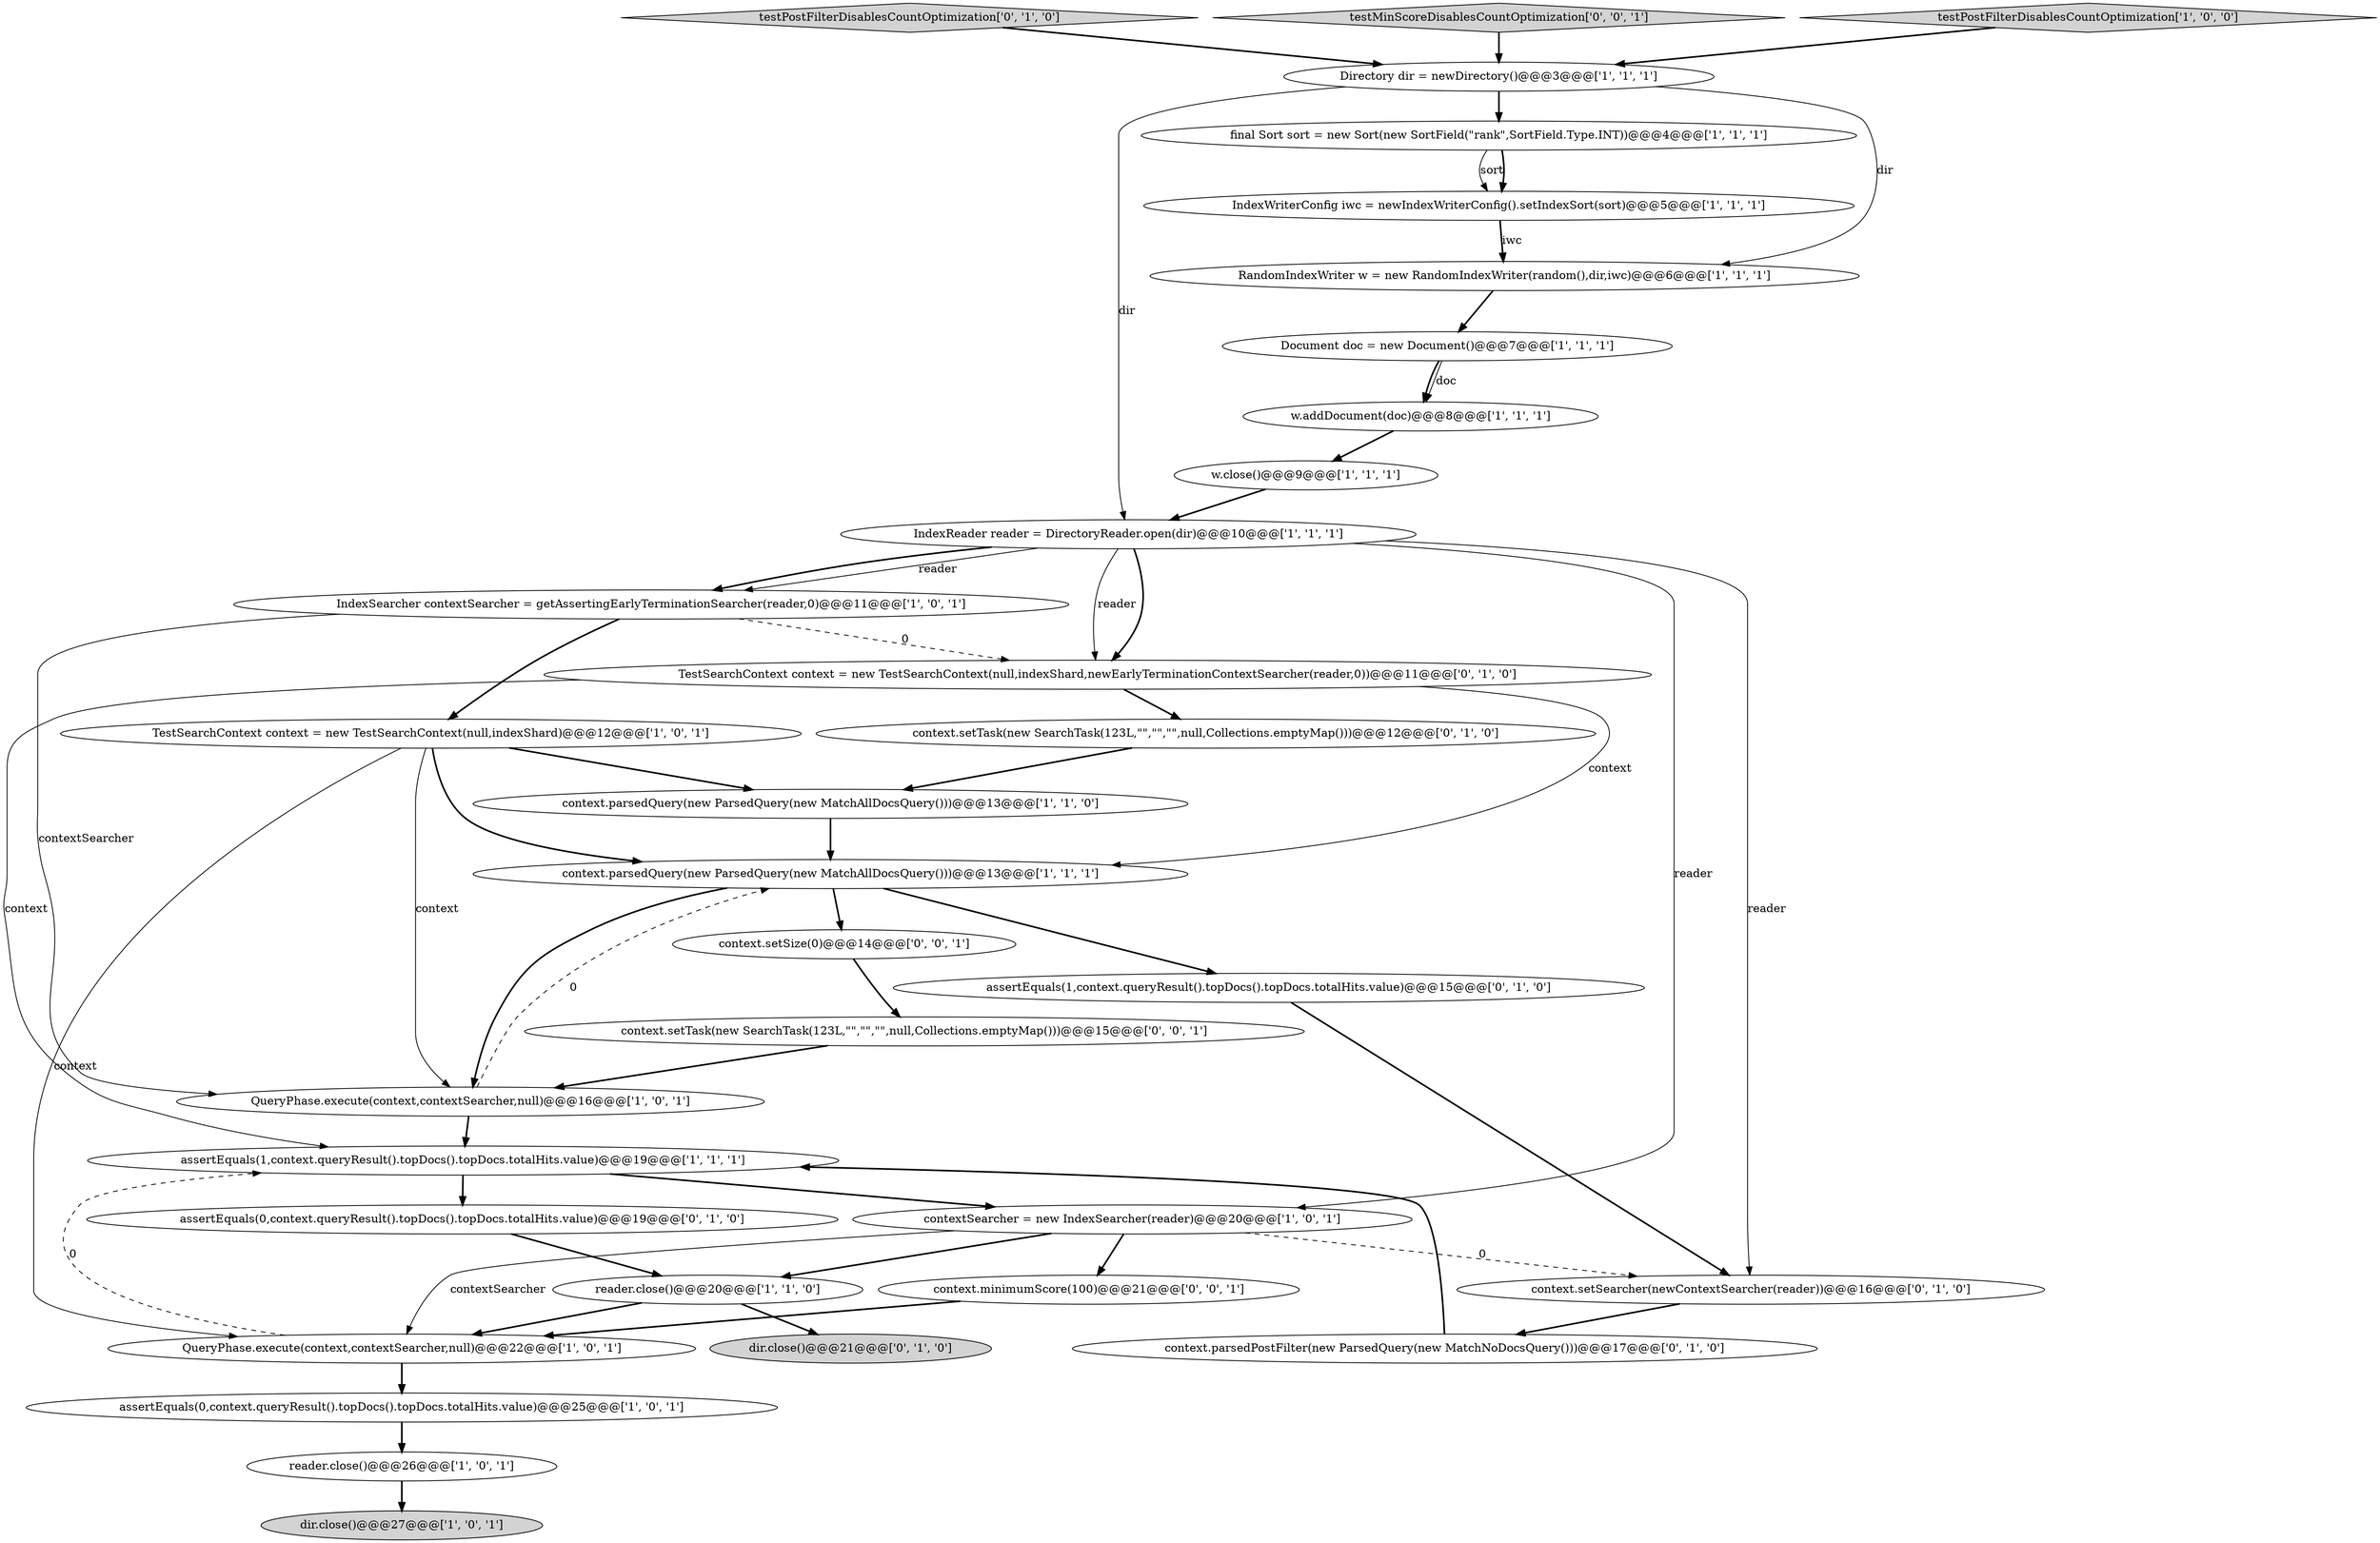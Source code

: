 digraph {
25 [style = filled, label = "TestSearchContext context = new TestSearchContext(null,indexShard,newEarlyTerminationContextSearcher(reader,0))@@@11@@@['0', '1', '0']", fillcolor = white, shape = ellipse image = "AAA1AAABBB2BBB"];
7 [style = filled, label = "w.addDocument(doc)@@@8@@@['1', '1', '1']", fillcolor = white, shape = ellipse image = "AAA0AAABBB1BBB"];
26 [style = filled, label = "context.setTask(new SearchTask(123L,\"\",\"\",\"\",null,Collections.emptyMap()))@@@12@@@['0', '1', '0']", fillcolor = white, shape = ellipse image = "AAA0AAABBB2BBB"];
12 [style = filled, label = "reader.close()@@@26@@@['1', '0', '1']", fillcolor = white, shape = ellipse image = "AAA0AAABBB1BBB"];
18 [style = filled, label = "reader.close()@@@20@@@['1', '1', '0']", fillcolor = white, shape = ellipse image = "AAA0AAABBB1BBB"];
23 [style = filled, label = "context.parsedPostFilter(new ParsedQuery(new MatchNoDocsQuery()))@@@17@@@['0', '1', '0']", fillcolor = white, shape = ellipse image = "AAA0AAABBB2BBB"];
4 [style = filled, label = "TestSearchContext context = new TestSearchContext(null,indexShard)@@@12@@@['1', '0', '1']", fillcolor = white, shape = ellipse image = "AAA0AAABBB1BBB"];
1 [style = filled, label = "QueryPhase.execute(context,contextSearcher,null)@@@16@@@['1', '0', '1']", fillcolor = white, shape = ellipse image = "AAA0AAABBB1BBB"];
3 [style = filled, label = "Document doc = new Document()@@@7@@@['1', '1', '1']", fillcolor = white, shape = ellipse image = "AAA0AAABBB1BBB"];
32 [style = filled, label = "context.minimumScore(100)@@@21@@@['0', '0', '1']", fillcolor = white, shape = ellipse image = "AAA0AAABBB3BBB"];
8 [style = filled, label = "contextSearcher = new IndexSearcher(reader)@@@20@@@['1', '0', '1']", fillcolor = white, shape = ellipse image = "AAA0AAABBB1BBB"];
10 [style = filled, label = "IndexReader reader = DirectoryReader.open(dir)@@@10@@@['1', '1', '1']", fillcolor = white, shape = ellipse image = "AAA0AAABBB1BBB"];
30 [style = filled, label = "context.setTask(new SearchTask(123L,\"\",\"\",\"\",null,Collections.emptyMap()))@@@15@@@['0', '0', '1']", fillcolor = white, shape = ellipse image = "AAA0AAABBB3BBB"];
22 [style = filled, label = "context.setSearcher(newContextSearcher(reader))@@@16@@@['0', '1', '0']", fillcolor = white, shape = ellipse image = "AAA1AAABBB2BBB"];
17 [style = filled, label = "Directory dir = newDirectory()@@@3@@@['1', '1', '1']", fillcolor = white, shape = ellipse image = "AAA0AAABBB1BBB"];
29 [style = filled, label = "context.setSize(0)@@@14@@@['0', '0', '1']", fillcolor = white, shape = ellipse image = "AAA0AAABBB3BBB"];
16 [style = filled, label = "dir.close()@@@27@@@['1', '0', '1']", fillcolor = lightgray, shape = ellipse image = "AAA0AAABBB1BBB"];
9 [style = filled, label = "QueryPhase.execute(context,contextSearcher,null)@@@22@@@['1', '0', '1']", fillcolor = white, shape = ellipse image = "AAA0AAABBB1BBB"];
24 [style = filled, label = "assertEquals(0,context.queryResult().topDocs().topDocs.totalHits.value)@@@19@@@['0', '1', '0']", fillcolor = white, shape = ellipse image = "AAA0AAABBB2BBB"];
27 [style = filled, label = "assertEquals(1,context.queryResult().topDocs().topDocs.totalHits.value)@@@15@@@['0', '1', '0']", fillcolor = white, shape = ellipse image = "AAA0AAABBB2BBB"];
28 [style = filled, label = "testPostFilterDisablesCountOptimization['0', '1', '0']", fillcolor = lightgray, shape = diamond image = "AAA0AAABBB2BBB"];
6 [style = filled, label = "context.parsedQuery(new ParsedQuery(new MatchAllDocsQuery()))@@@13@@@['1', '1', '1']", fillcolor = white, shape = ellipse image = "AAA0AAABBB1BBB"];
31 [style = filled, label = "testMinScoreDisablesCountOptimization['0', '0', '1']", fillcolor = lightgray, shape = diamond image = "AAA0AAABBB3BBB"];
15 [style = filled, label = "w.close()@@@9@@@['1', '1', '1']", fillcolor = white, shape = ellipse image = "AAA0AAABBB1BBB"];
20 [style = filled, label = "IndexSearcher contextSearcher = getAssertingEarlyTerminationSearcher(reader,0)@@@11@@@['1', '0', '1']", fillcolor = white, shape = ellipse image = "AAA0AAABBB1BBB"];
19 [style = filled, label = "testPostFilterDisablesCountOptimization['1', '0', '0']", fillcolor = lightgray, shape = diamond image = "AAA0AAABBB1BBB"];
0 [style = filled, label = "IndexWriterConfig iwc = newIndexWriterConfig().setIndexSort(sort)@@@5@@@['1', '1', '1']", fillcolor = white, shape = ellipse image = "AAA0AAABBB1BBB"];
13 [style = filled, label = "context.parsedQuery(new ParsedQuery(new MatchAllDocsQuery()))@@@13@@@['1', '1', '0']", fillcolor = white, shape = ellipse image = "AAA0AAABBB1BBB"];
14 [style = filled, label = "RandomIndexWriter w = new RandomIndexWriter(random(),dir,iwc)@@@6@@@['1', '1', '1']", fillcolor = white, shape = ellipse image = "AAA0AAABBB1BBB"];
11 [style = filled, label = "assertEquals(1,context.queryResult().topDocs().topDocs.totalHits.value)@@@19@@@['1', '1', '1']", fillcolor = white, shape = ellipse image = "AAA0AAABBB1BBB"];
21 [style = filled, label = "dir.close()@@@21@@@['0', '1', '0']", fillcolor = lightgray, shape = ellipse image = "AAA0AAABBB2BBB"];
5 [style = filled, label = "final Sort sort = new Sort(new SortField(\"rank\",SortField.Type.INT))@@@4@@@['1', '1', '1']", fillcolor = white, shape = ellipse image = "AAA0AAABBB1BBB"];
2 [style = filled, label = "assertEquals(0,context.queryResult().topDocs().topDocs.totalHits.value)@@@25@@@['1', '0', '1']", fillcolor = white, shape = ellipse image = "AAA0AAABBB1BBB"];
29->30 [style = bold, label=""];
10->22 [style = solid, label="reader"];
0->14 [style = solid, label="iwc"];
4->6 [style = bold, label=""];
32->9 [style = bold, label=""];
9->11 [style = dashed, label="0"];
14->3 [style = bold, label=""];
26->13 [style = bold, label=""];
24->18 [style = bold, label=""];
10->20 [style = solid, label="reader"];
4->9 [style = solid, label="context"];
20->25 [style = dashed, label="0"];
25->11 [style = solid, label="context"];
5->0 [style = solid, label="sort"];
10->8 [style = solid, label="reader"];
8->32 [style = bold, label=""];
20->4 [style = bold, label=""];
25->26 [style = bold, label=""];
13->6 [style = bold, label=""];
9->2 [style = bold, label=""];
23->11 [style = bold, label=""];
10->25 [style = bold, label=""];
11->24 [style = bold, label=""];
3->7 [style = bold, label=""];
20->1 [style = solid, label="contextSearcher"];
27->22 [style = bold, label=""];
1->11 [style = bold, label=""];
12->16 [style = bold, label=""];
6->27 [style = bold, label=""];
4->1 [style = solid, label="context"];
8->18 [style = bold, label=""];
5->0 [style = bold, label=""];
18->9 [style = bold, label=""];
6->29 [style = bold, label=""];
31->17 [style = bold, label=""];
8->9 [style = solid, label="contextSearcher"];
17->10 [style = solid, label="dir"];
11->8 [style = bold, label=""];
10->25 [style = solid, label="reader"];
19->17 [style = bold, label=""];
25->6 [style = solid, label="context"];
18->21 [style = bold, label=""];
4->13 [style = bold, label=""];
7->15 [style = bold, label=""];
30->1 [style = bold, label=""];
3->7 [style = solid, label="doc"];
17->14 [style = solid, label="dir"];
22->23 [style = bold, label=""];
1->6 [style = dashed, label="0"];
0->14 [style = bold, label=""];
6->1 [style = bold, label=""];
15->10 [style = bold, label=""];
17->5 [style = bold, label=""];
2->12 [style = bold, label=""];
8->22 [style = dashed, label="0"];
28->17 [style = bold, label=""];
10->20 [style = bold, label=""];
}
